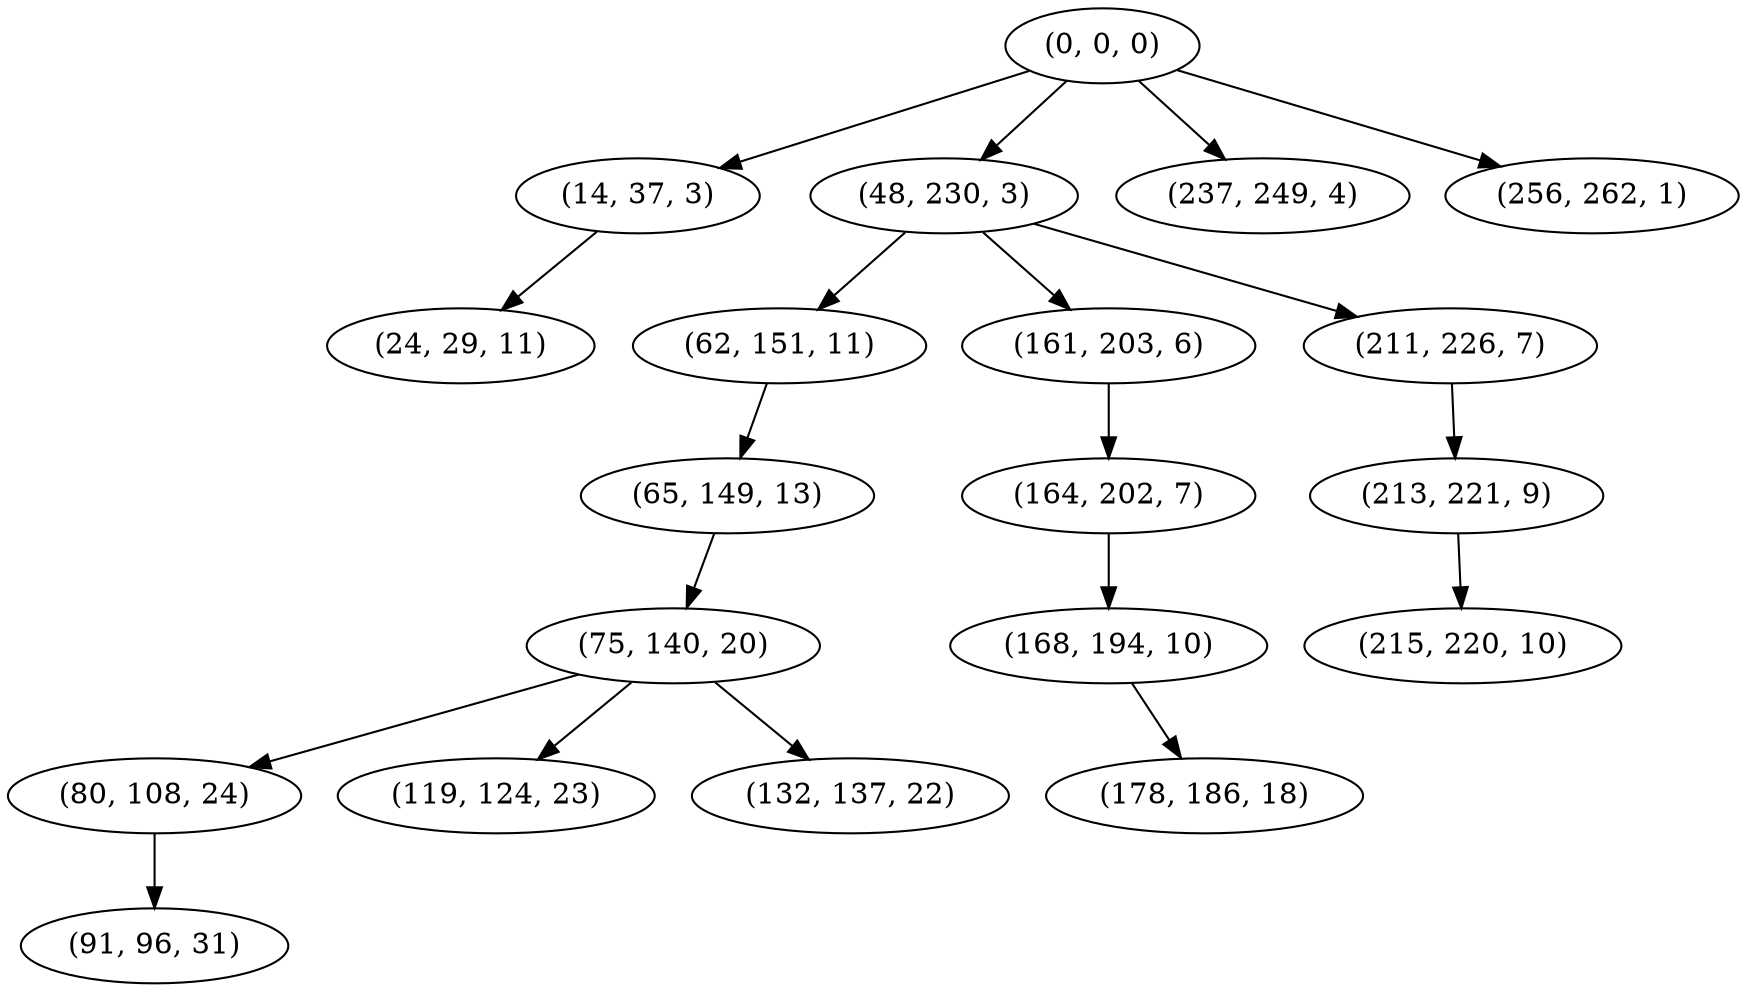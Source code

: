 digraph tree {
    "(0, 0, 0)";
    "(14, 37, 3)";
    "(24, 29, 11)";
    "(48, 230, 3)";
    "(62, 151, 11)";
    "(65, 149, 13)";
    "(75, 140, 20)";
    "(80, 108, 24)";
    "(91, 96, 31)";
    "(119, 124, 23)";
    "(132, 137, 22)";
    "(161, 203, 6)";
    "(164, 202, 7)";
    "(168, 194, 10)";
    "(178, 186, 18)";
    "(211, 226, 7)";
    "(213, 221, 9)";
    "(215, 220, 10)";
    "(237, 249, 4)";
    "(256, 262, 1)";
    "(0, 0, 0)" -> "(14, 37, 3)";
    "(0, 0, 0)" -> "(48, 230, 3)";
    "(0, 0, 0)" -> "(237, 249, 4)";
    "(0, 0, 0)" -> "(256, 262, 1)";
    "(14, 37, 3)" -> "(24, 29, 11)";
    "(48, 230, 3)" -> "(62, 151, 11)";
    "(48, 230, 3)" -> "(161, 203, 6)";
    "(48, 230, 3)" -> "(211, 226, 7)";
    "(62, 151, 11)" -> "(65, 149, 13)";
    "(65, 149, 13)" -> "(75, 140, 20)";
    "(75, 140, 20)" -> "(80, 108, 24)";
    "(75, 140, 20)" -> "(119, 124, 23)";
    "(75, 140, 20)" -> "(132, 137, 22)";
    "(80, 108, 24)" -> "(91, 96, 31)";
    "(161, 203, 6)" -> "(164, 202, 7)";
    "(164, 202, 7)" -> "(168, 194, 10)";
    "(168, 194, 10)" -> "(178, 186, 18)";
    "(211, 226, 7)" -> "(213, 221, 9)";
    "(213, 221, 9)" -> "(215, 220, 10)";
}
